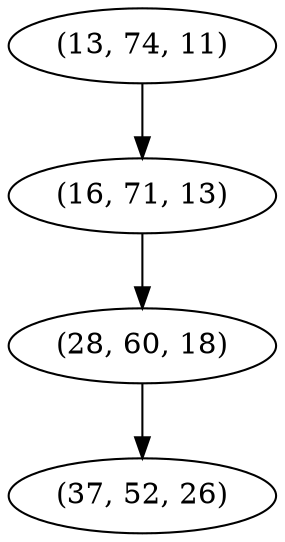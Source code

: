 digraph tree {
    "(13, 74, 11)";
    "(16, 71, 13)";
    "(28, 60, 18)";
    "(37, 52, 26)";
    "(13, 74, 11)" -> "(16, 71, 13)";
    "(16, 71, 13)" -> "(28, 60, 18)";
    "(28, 60, 18)" -> "(37, 52, 26)";
}
